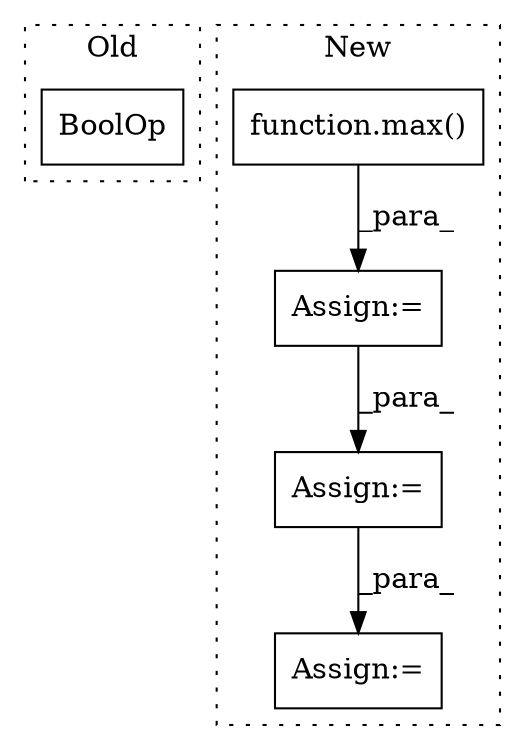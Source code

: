 digraph G {
subgraph cluster0 {
1 [label="BoolOp" a="72" s="18096" l="98" shape="box"];
label = "Old";
style="dotted";
}
subgraph cluster1 {
2 [label="function.max()" a="75" s="18063,18077" l="4,1" shape="box"];
3 [label="Assign:=" a="68" s="18380" l="3" shape="box"];
4 [label="Assign:=" a="68" s="18438" l="3" shape="box"];
5 [label="Assign:=" a="68" s="18322" l="3" shape="box"];
label = "New";
style="dotted";
}
2 -> 5 [label="_para_"];
3 -> 4 [label="_para_"];
5 -> 3 [label="_para_"];
}